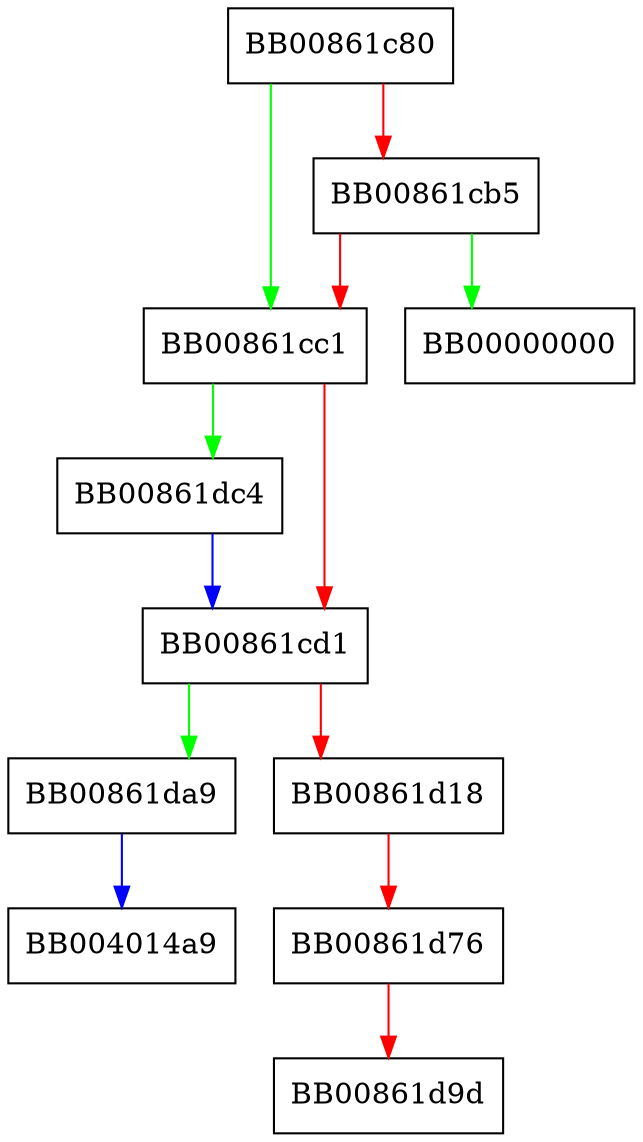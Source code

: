 digraph __assert_fail_base {
  node [shape="box"];
  graph [splines=ortho];
  BB00861c80 -> BB00861cc1 [color="green"];
  BB00861c80 -> BB00861cb5 [color="red"];
  BB00861cb5 -> BB00000000 [color="green"];
  BB00861cb5 -> BB00861cc1 [color="red"];
  BB00861cc1 -> BB00861dc4 [color="green"];
  BB00861cc1 -> BB00861cd1 [color="red"];
  BB00861cd1 -> BB00861da9 [color="green"];
  BB00861cd1 -> BB00861d18 [color="red"];
  BB00861d18 -> BB00861d76 [color="red"];
  BB00861d76 -> BB00861d9d [color="red"];
  BB00861da9 -> BB004014a9 [color="blue"];
  BB00861dc4 -> BB00861cd1 [color="blue"];
}
